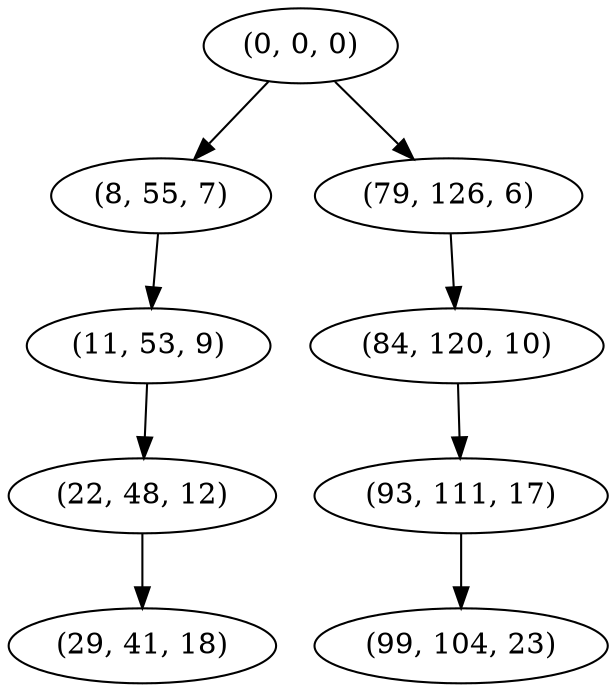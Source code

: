 digraph tree {
    "(0, 0, 0)";
    "(8, 55, 7)";
    "(11, 53, 9)";
    "(22, 48, 12)";
    "(29, 41, 18)";
    "(79, 126, 6)";
    "(84, 120, 10)";
    "(93, 111, 17)";
    "(99, 104, 23)";
    "(0, 0, 0)" -> "(8, 55, 7)";
    "(0, 0, 0)" -> "(79, 126, 6)";
    "(8, 55, 7)" -> "(11, 53, 9)";
    "(11, 53, 9)" -> "(22, 48, 12)";
    "(22, 48, 12)" -> "(29, 41, 18)";
    "(79, 126, 6)" -> "(84, 120, 10)";
    "(84, 120, 10)" -> "(93, 111, 17)";
    "(93, 111, 17)" -> "(99, 104, 23)";
}
